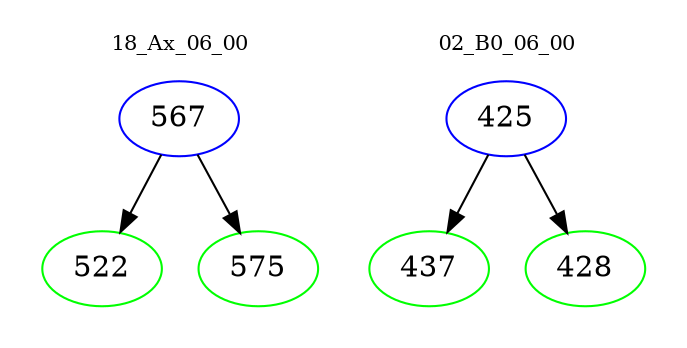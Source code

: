digraph{
subgraph cluster_0 {
color = white
label = "18_Ax_06_00";
fontsize=10;
T0_567 [label="567", color="blue"]
T0_567 -> T0_522 [color="black"]
T0_522 [label="522", color="green"]
T0_567 -> T0_575 [color="black"]
T0_575 [label="575", color="green"]
}
subgraph cluster_1 {
color = white
label = "02_B0_06_00";
fontsize=10;
T1_425 [label="425", color="blue"]
T1_425 -> T1_437 [color="black"]
T1_437 [label="437", color="green"]
T1_425 -> T1_428 [color="black"]
T1_428 [label="428", color="green"]
}
}
